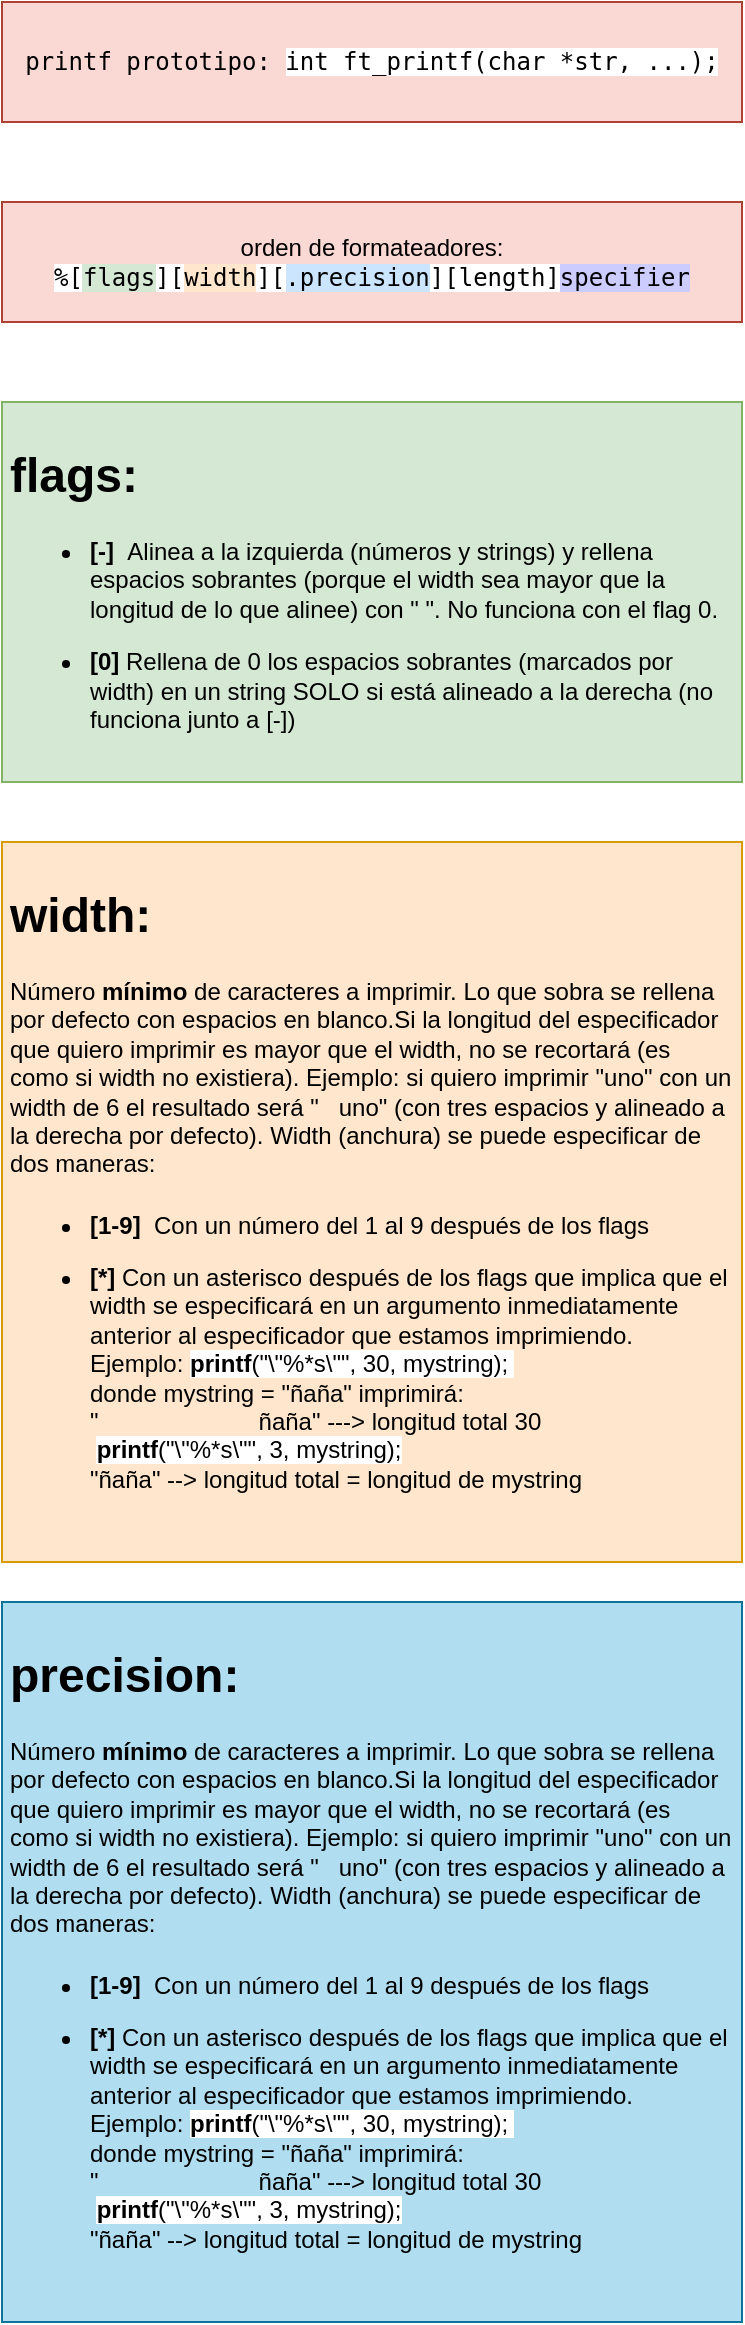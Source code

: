 <mxfile version="14.4.0" type="github">
  <diagram id="OUScpcgaoWoynX95eS6l" name="Page-1">
    <mxGraphModel dx="762" dy="1082" grid="1" gridSize="10" guides="1" tooltips="1" connect="1" arrows="1" fold="1" page="1" pageScale="1" pageWidth="850" pageHeight="1100" math="0" shadow="0">
      <root>
        <mxCell id="0" />
        <mxCell id="1" parent="0" />
        <mxCell id="1lyKlo4-qBYRxARKKWhJ-1" value="&lt;pre&gt;printf prototipo: &lt;span style=&quot;background-color: rgb(255 , 255 , 255)&quot;&gt;int ft_printf(char *str, ...);&lt;/span&gt;&lt;/pre&gt;" style="rounded=0;whiteSpace=wrap;html=1;fillColor=#fad9d5;strokeColor=#ae4132;" vertex="1" parent="1">
          <mxGeometry x="220" y="70" width="370" height="60" as="geometry" />
        </mxCell>
        <mxCell id="1lyKlo4-qBYRxARKKWhJ-3" value="orden de formateadores:&lt;br&gt;&lt;span style=&quot;font-family: monospace ; background-color: rgb(255 , 255 , 255)&quot;&gt;%[&lt;/span&gt;&lt;span style=&quot;font-family: monospace ; background-color: rgb(213 , 232 , 212)&quot;&gt;flags&lt;/span&gt;&lt;span style=&quot;font-family: monospace ; background-color: rgb(255 , 255 , 255)&quot;&gt;][&lt;/span&gt;&lt;span style=&quot;font-family: monospace ; background-color: rgb(255 , 230 , 204)&quot;&gt;width&lt;/span&gt;&lt;span style=&quot;font-family: monospace ; background-color: rgb(255 , 255 , 255)&quot;&gt;][&lt;/span&gt;&lt;span style=&quot;font-family: monospace ; background-color: rgb(204 , 229 , 255)&quot;&gt;.precision&lt;/span&gt;&lt;span style=&quot;font-family: monospace ; background-color: rgb(255 , 255 , 255)&quot;&gt;][length]&lt;/span&gt;&lt;span style=&quot;font-family: monospace ; background-color: rgb(204 , 204 , 255)&quot;&gt;specifier&lt;/span&gt;" style="rounded=0;whiteSpace=wrap;html=1;fillColor=#fad9d5;strokeColor=#ae4132;" vertex="1" parent="1">
          <mxGeometry x="220" y="170" width="370" height="60" as="geometry" />
        </mxCell>
        <mxCell id="1lyKlo4-qBYRxARKKWhJ-4" value="&lt;h1&gt;&lt;b&gt;flags&lt;/b&gt;:&lt;/h1&gt;&lt;div&gt;&lt;h2&gt;&lt;/h2&gt;&lt;h3&gt;&lt;/h3&gt;&lt;h4&gt;&lt;p&gt;&lt;/p&gt;&lt;ul&gt;&lt;li&gt;[-]&amp;nbsp; &lt;span style=&quot;font-weight: normal&quot;&gt;Alinea a la izquierda (números y strings) y rellena espacios sobrantes (porque el width sea mayor que la longitud de lo que alinee) con &quot; &quot;. No funciona con el flag 0.&lt;/span&gt;&lt;/li&gt;&lt;/ul&gt;&lt;p&gt;&lt;/p&gt;&lt;p&gt;&lt;/p&gt;&lt;ul&gt;&lt;li&gt;[0] &lt;span style=&quot;font-weight: normal&quot;&gt;Rellena de 0 los espacios sobrantes (marcados por width) en un string SOLO si está alineado a la derecha (no funciona junto a [-])&lt;/span&gt;&lt;/li&gt;&lt;/ul&gt;&lt;p&gt;&lt;/p&gt;&lt;/h4&gt;&lt;/div&gt;" style="rounded=0;whiteSpace=wrap;html=1;fillColor=#d5e8d4;strokeColor=#82b366;align=left;verticalAlign=top;spacingBottom=2;spacingLeft=2;spacingRight=5;" vertex="1" parent="1">
          <mxGeometry x="220" y="270" width="370" height="190" as="geometry" />
        </mxCell>
        <mxCell id="1lyKlo4-qBYRxARKKWhJ-5" value="&lt;h1&gt;&lt;b&gt;width&lt;/b&gt;:&lt;/h1&gt;&lt;div&gt;Número &lt;b&gt;mínimo&lt;/b&gt; de caracteres a imprimir. Lo que sobra se rellena por defecto con espacios en blanco.Si la longitud del especificador que quiero imprimir es mayor que el width, no se recortará (es como si width no existiera). Ejemplo: si quiero imprimir &quot;uno&quot; con un width de 6 el resultado será &quot;&amp;nbsp; &amp;nbsp;uno&quot; (con tres espacios y alineado a la derecha por defecto). Width (anchura) se puede especificar de dos maneras:&lt;/div&gt;&lt;div&gt;&lt;h2&gt;&lt;/h2&gt;&lt;h3&gt;&lt;/h3&gt;&lt;h4&gt;&lt;p&gt;&lt;/p&gt;&lt;ul&gt;&lt;li&gt;[1-9]&amp;nbsp; &lt;span style=&quot;font-weight: normal&quot;&gt;Con un número del 1 al 9 después de los flags&lt;/span&gt;&lt;/li&gt;&lt;/ul&gt;&lt;p&gt;&lt;/p&gt;&lt;p&gt;&lt;/p&gt;&lt;p&gt;&lt;ul&gt;&lt;li&gt;[*] &lt;span style=&quot;font-weight: normal&quot;&gt;Con un asterisco después de los flags que implica que el width se especificará en un argumento inmediatamente anterior al especificador que estamos imprimiendo. Ejemplo:&amp;nbsp;&lt;/span&gt;&lt;span style=&quot;background-color: rgb(255 , 255 , 255)&quot;&gt;printf&lt;/span&gt;&lt;span style=&quot;background-color: rgb(255 , 255 , 255) ; font-weight: normal&quot;&gt;(&lt;/span&gt;&lt;span style=&quot;background-color: rgb(255 , 255 , 255) ; font-weight: normal&quot;&gt;&quot;&lt;/span&gt;&lt;span style=&quot;background-color: rgb(255 , 255 , 255) ; font-weight: normal&quot;&gt;\&quot;&lt;/span&gt;&lt;span style=&quot;background-color: rgb(255 , 255 , 255) ; font-weight: normal&quot;&gt;%*s&lt;/span&gt;&lt;span style=&quot;background-color: rgb(255 , 255 , 255) ; font-weight: normal&quot;&gt;\&quot;&lt;/span&gt;&lt;span style=&quot;background-color: rgb(255 , 255 , 255) ; font-weight: normal&quot;&gt;&quot;&lt;/span&gt;&lt;span style=&quot;background-color: rgb(255 , 255 , 255) ; font-weight: normal&quot;&gt;, 3&lt;/span&gt;&lt;span style=&quot;background-color: rgb(255 , 255 , 255) ; font-weight: normal&quot;&gt;0&lt;/span&gt;&lt;span style=&quot;background-color: rgb(255 , 255 , 255) ; font-weight: normal&quot;&gt;,&lt;/span&gt;&lt;span style=&quot;font-weight: normal ; background-color: rgb(255 , 255 , 255)&quot;&gt;&amp;nbsp;mystring);&amp;nbsp;&lt;/span&gt;&lt;span style=&quot;font-weight: 400 ; background-color: rgb(255 , 255 , 255)&quot;&gt;&lt;br&gt;&lt;/span&gt;&lt;span style=&quot;font-weight: normal&quot;&gt;donde mystring = &quot;ñaña&quot; imprimirá:&lt;/span&gt;&lt;br&gt;&lt;span style=&quot;font-weight: 400&quot;&gt;&quot;&amp;nbsp; &amp;nbsp; &amp;nbsp; &amp;nbsp; &amp;nbsp; &amp;nbsp; &amp;nbsp; &amp;nbsp; &amp;nbsp; &amp;nbsp; &amp;nbsp; &amp;nbsp; ñaña&quot; ---&amp;gt; longitud total 30&lt;/span&gt;&lt;br&gt;&lt;span style=&quot;font-weight: 400&quot;&gt;&amp;nbsp;&lt;/span&gt;&lt;span style=&quot;font-weight: 700 ; background-color: rgb(255 , 255 , 255)&quot;&gt;printf&lt;/span&gt;&lt;span style=&quot;font-weight: 400 ; background-color: rgb(255 , 255 , 255)&quot;&gt;(&lt;/span&gt;&lt;span style=&quot;font-weight: 400 ; background-color: rgb(255 , 255 , 255)&quot;&gt;&quot;&lt;/span&gt;&lt;span style=&quot;font-weight: 400 ; background-color: rgb(255 , 255 , 255)&quot;&gt;\&quot;&lt;/span&gt;&lt;span style=&quot;font-weight: 400 ; background-color: rgb(255 , 255 , 255)&quot;&gt;%*s&lt;/span&gt;&lt;span style=&quot;font-weight: 400 ; background-color: rgb(255 , 255 , 255)&quot;&gt;\&quot;&lt;/span&gt;&lt;span style=&quot;font-weight: 400 ; background-color: rgb(255 , 255 , 255)&quot;&gt;&quot;&lt;/span&gt;&lt;span style=&quot;font-weight: 400 ; background-color: rgb(255 , 255 , 255)&quot;&gt;, 3&lt;/span&gt;&lt;span style=&quot;font-weight: 400 ; background-color: rgb(255 , 255 , 255)&quot;&gt;,&lt;/span&gt;&lt;span style=&quot;font-weight: 400 ; background-color: rgb(255 , 255 , 255)&quot;&gt;&amp;nbsp;mystring);&lt;br&gt;&lt;/span&gt;&lt;span style=&quot;font-weight: 400&quot;&gt;&quot;ñaña&quot; --&amp;gt; longitud total = longitud de mystring&lt;/span&gt;&lt;br&gt;&lt;/li&gt;&lt;/ul&gt;&lt;/p&gt;&lt;p&gt;&lt;/p&gt;&lt;/h4&gt;&lt;/div&gt;" style="rounded=0;whiteSpace=wrap;html=1;fillColor=#ffe6cc;strokeColor=#d79b00;align=left;verticalAlign=top;spacingBottom=2;spacingLeft=2;spacingRight=5;" vertex="1" parent="1">
          <mxGeometry x="220" y="490" width="370" height="360" as="geometry" />
        </mxCell>
        <mxCell id="1lyKlo4-qBYRxARKKWhJ-6" value="&lt;h1&gt;&lt;b&gt;precision&lt;/b&gt;:&lt;/h1&gt;&lt;div&gt;Número &lt;b&gt;mínimo&lt;/b&gt; de caracteres a imprimir. Lo que sobra se rellena por defecto con espacios en blanco.Si la longitud del especificador que quiero imprimir es mayor que el width, no se recortará (es como si width no existiera). Ejemplo: si quiero imprimir &quot;uno&quot; con un width de 6 el resultado será &quot;&amp;nbsp; &amp;nbsp;uno&quot; (con tres espacios y alineado a la derecha por defecto). Width (anchura) se puede especificar de dos maneras:&lt;/div&gt;&lt;div&gt;&lt;h2&gt;&lt;/h2&gt;&lt;h3&gt;&lt;/h3&gt;&lt;h4&gt;&lt;p&gt;&lt;/p&gt;&lt;ul&gt;&lt;li&gt;[1-9]&amp;nbsp; &lt;span style=&quot;font-weight: normal&quot;&gt;Con un número del 1 al 9 después de los flags&lt;/span&gt;&lt;/li&gt;&lt;/ul&gt;&lt;p&gt;&lt;/p&gt;&lt;p&gt;&lt;/p&gt;&lt;p&gt;&lt;/p&gt;&lt;ul&gt;&lt;li&gt;[*] &lt;span style=&quot;font-weight: normal&quot;&gt;Con un asterisco después de los flags que implica que el width se especificará en un argumento inmediatamente anterior al especificador que estamos imprimiendo. Ejemplo:&amp;nbsp;&lt;/span&gt;&lt;span style=&quot;background-color: rgb(255 , 255 , 255)&quot;&gt;printf&lt;/span&gt;&lt;span style=&quot;background-color: rgb(255 , 255 , 255) ; font-weight: normal&quot;&gt;(&lt;/span&gt;&lt;span style=&quot;background-color: rgb(255 , 255 , 255) ; font-weight: normal&quot;&gt;&quot;&lt;/span&gt;&lt;span style=&quot;background-color: rgb(255 , 255 , 255) ; font-weight: normal&quot;&gt;\&quot;&lt;/span&gt;&lt;span style=&quot;background-color: rgb(255 , 255 , 255) ; font-weight: normal&quot;&gt;%*s&lt;/span&gt;&lt;span style=&quot;background-color: rgb(255 , 255 , 255) ; font-weight: normal&quot;&gt;\&quot;&lt;/span&gt;&lt;span style=&quot;background-color: rgb(255 , 255 , 255) ; font-weight: normal&quot;&gt;&quot;&lt;/span&gt;&lt;span style=&quot;background-color: rgb(255 , 255 , 255) ; font-weight: normal&quot;&gt;, 3&lt;/span&gt;&lt;span style=&quot;background-color: rgb(255 , 255 , 255) ; font-weight: normal&quot;&gt;0&lt;/span&gt;&lt;span style=&quot;background-color: rgb(255 , 255 , 255) ; font-weight: normal&quot;&gt;,&lt;/span&gt;&lt;span style=&quot;font-weight: normal ; background-color: rgb(255 , 255 , 255)&quot;&gt;&amp;nbsp;mystring);&amp;nbsp;&lt;/span&gt;&lt;span style=&quot;font-weight: 400 ; background-color: rgb(255 , 255 , 255)&quot;&gt;&lt;br&gt;&lt;/span&gt;&lt;span style=&quot;font-weight: normal&quot;&gt;donde mystring = &quot;ñaña&quot; imprimirá:&lt;/span&gt;&lt;br&gt;&lt;span style=&quot;font-weight: 400&quot;&gt;&quot;&amp;nbsp; &amp;nbsp; &amp;nbsp; &amp;nbsp; &amp;nbsp; &amp;nbsp; &amp;nbsp; &amp;nbsp; &amp;nbsp; &amp;nbsp; &amp;nbsp; &amp;nbsp; ñaña&quot; ---&amp;gt; longitud total 30&lt;/span&gt;&lt;br&gt;&lt;span style=&quot;font-weight: 400&quot;&gt;&amp;nbsp;&lt;/span&gt;&lt;span style=&quot;font-weight: 700 ; background-color: rgb(255 , 255 , 255)&quot;&gt;printf&lt;/span&gt;&lt;span style=&quot;font-weight: 400 ; background-color: rgb(255 , 255 , 255)&quot;&gt;(&lt;/span&gt;&lt;span style=&quot;font-weight: 400 ; background-color: rgb(255 , 255 , 255)&quot;&gt;&quot;&lt;/span&gt;&lt;span style=&quot;font-weight: 400 ; background-color: rgb(255 , 255 , 255)&quot;&gt;\&quot;&lt;/span&gt;&lt;span style=&quot;font-weight: 400 ; background-color: rgb(255 , 255 , 255)&quot;&gt;%*s&lt;/span&gt;&lt;span style=&quot;font-weight: 400 ; background-color: rgb(255 , 255 , 255)&quot;&gt;\&quot;&lt;/span&gt;&lt;span style=&quot;font-weight: 400 ; background-color: rgb(255 , 255 , 255)&quot;&gt;&quot;&lt;/span&gt;&lt;span style=&quot;font-weight: 400 ; background-color: rgb(255 , 255 , 255)&quot;&gt;, 3&lt;/span&gt;&lt;span style=&quot;font-weight: 400 ; background-color: rgb(255 , 255 , 255)&quot;&gt;,&lt;/span&gt;&lt;span style=&quot;font-weight: 400 ; background-color: rgb(255 , 255 , 255)&quot;&gt;&amp;nbsp;mystring);&lt;br&gt;&lt;/span&gt;&lt;span style=&quot;font-weight: 400&quot;&gt;&quot;ñaña&quot; --&amp;gt; longitud total = longitud de mystring&lt;/span&gt;&lt;br&gt;&lt;/li&gt;&lt;/ul&gt;&lt;p&gt;&lt;/p&gt;&lt;p&gt;&lt;/p&gt;&lt;/h4&gt;&lt;/div&gt;" style="rounded=0;whiteSpace=wrap;html=1;fillColor=#b1ddf0;strokeColor=#10739e;align=left;verticalAlign=top;spacingBottom=2;spacingLeft=2;spacingRight=5;" vertex="1" parent="1">
          <mxGeometry x="220" y="870" width="370" height="360" as="geometry" />
        </mxCell>
      </root>
    </mxGraphModel>
  </diagram>
</mxfile>
